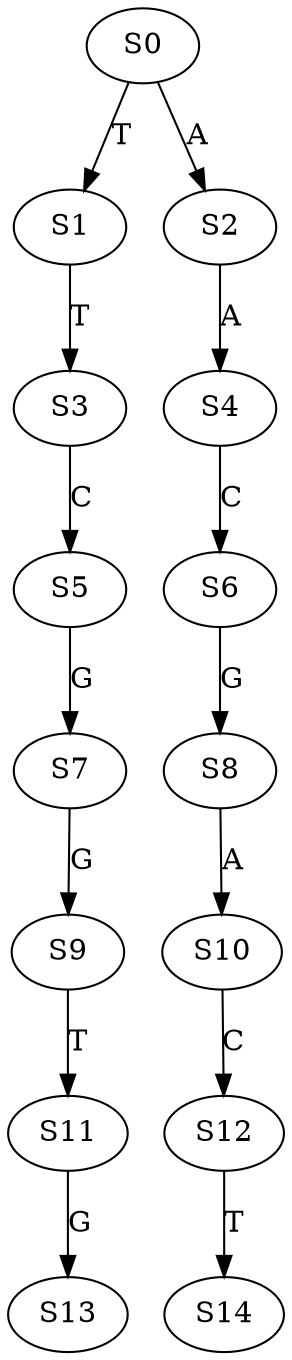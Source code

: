 strict digraph  {
	S0 -> S1 [ label = T ];
	S0 -> S2 [ label = A ];
	S1 -> S3 [ label = T ];
	S2 -> S4 [ label = A ];
	S3 -> S5 [ label = C ];
	S4 -> S6 [ label = C ];
	S5 -> S7 [ label = G ];
	S6 -> S8 [ label = G ];
	S7 -> S9 [ label = G ];
	S8 -> S10 [ label = A ];
	S9 -> S11 [ label = T ];
	S10 -> S12 [ label = C ];
	S11 -> S13 [ label = G ];
	S12 -> S14 [ label = T ];
}
